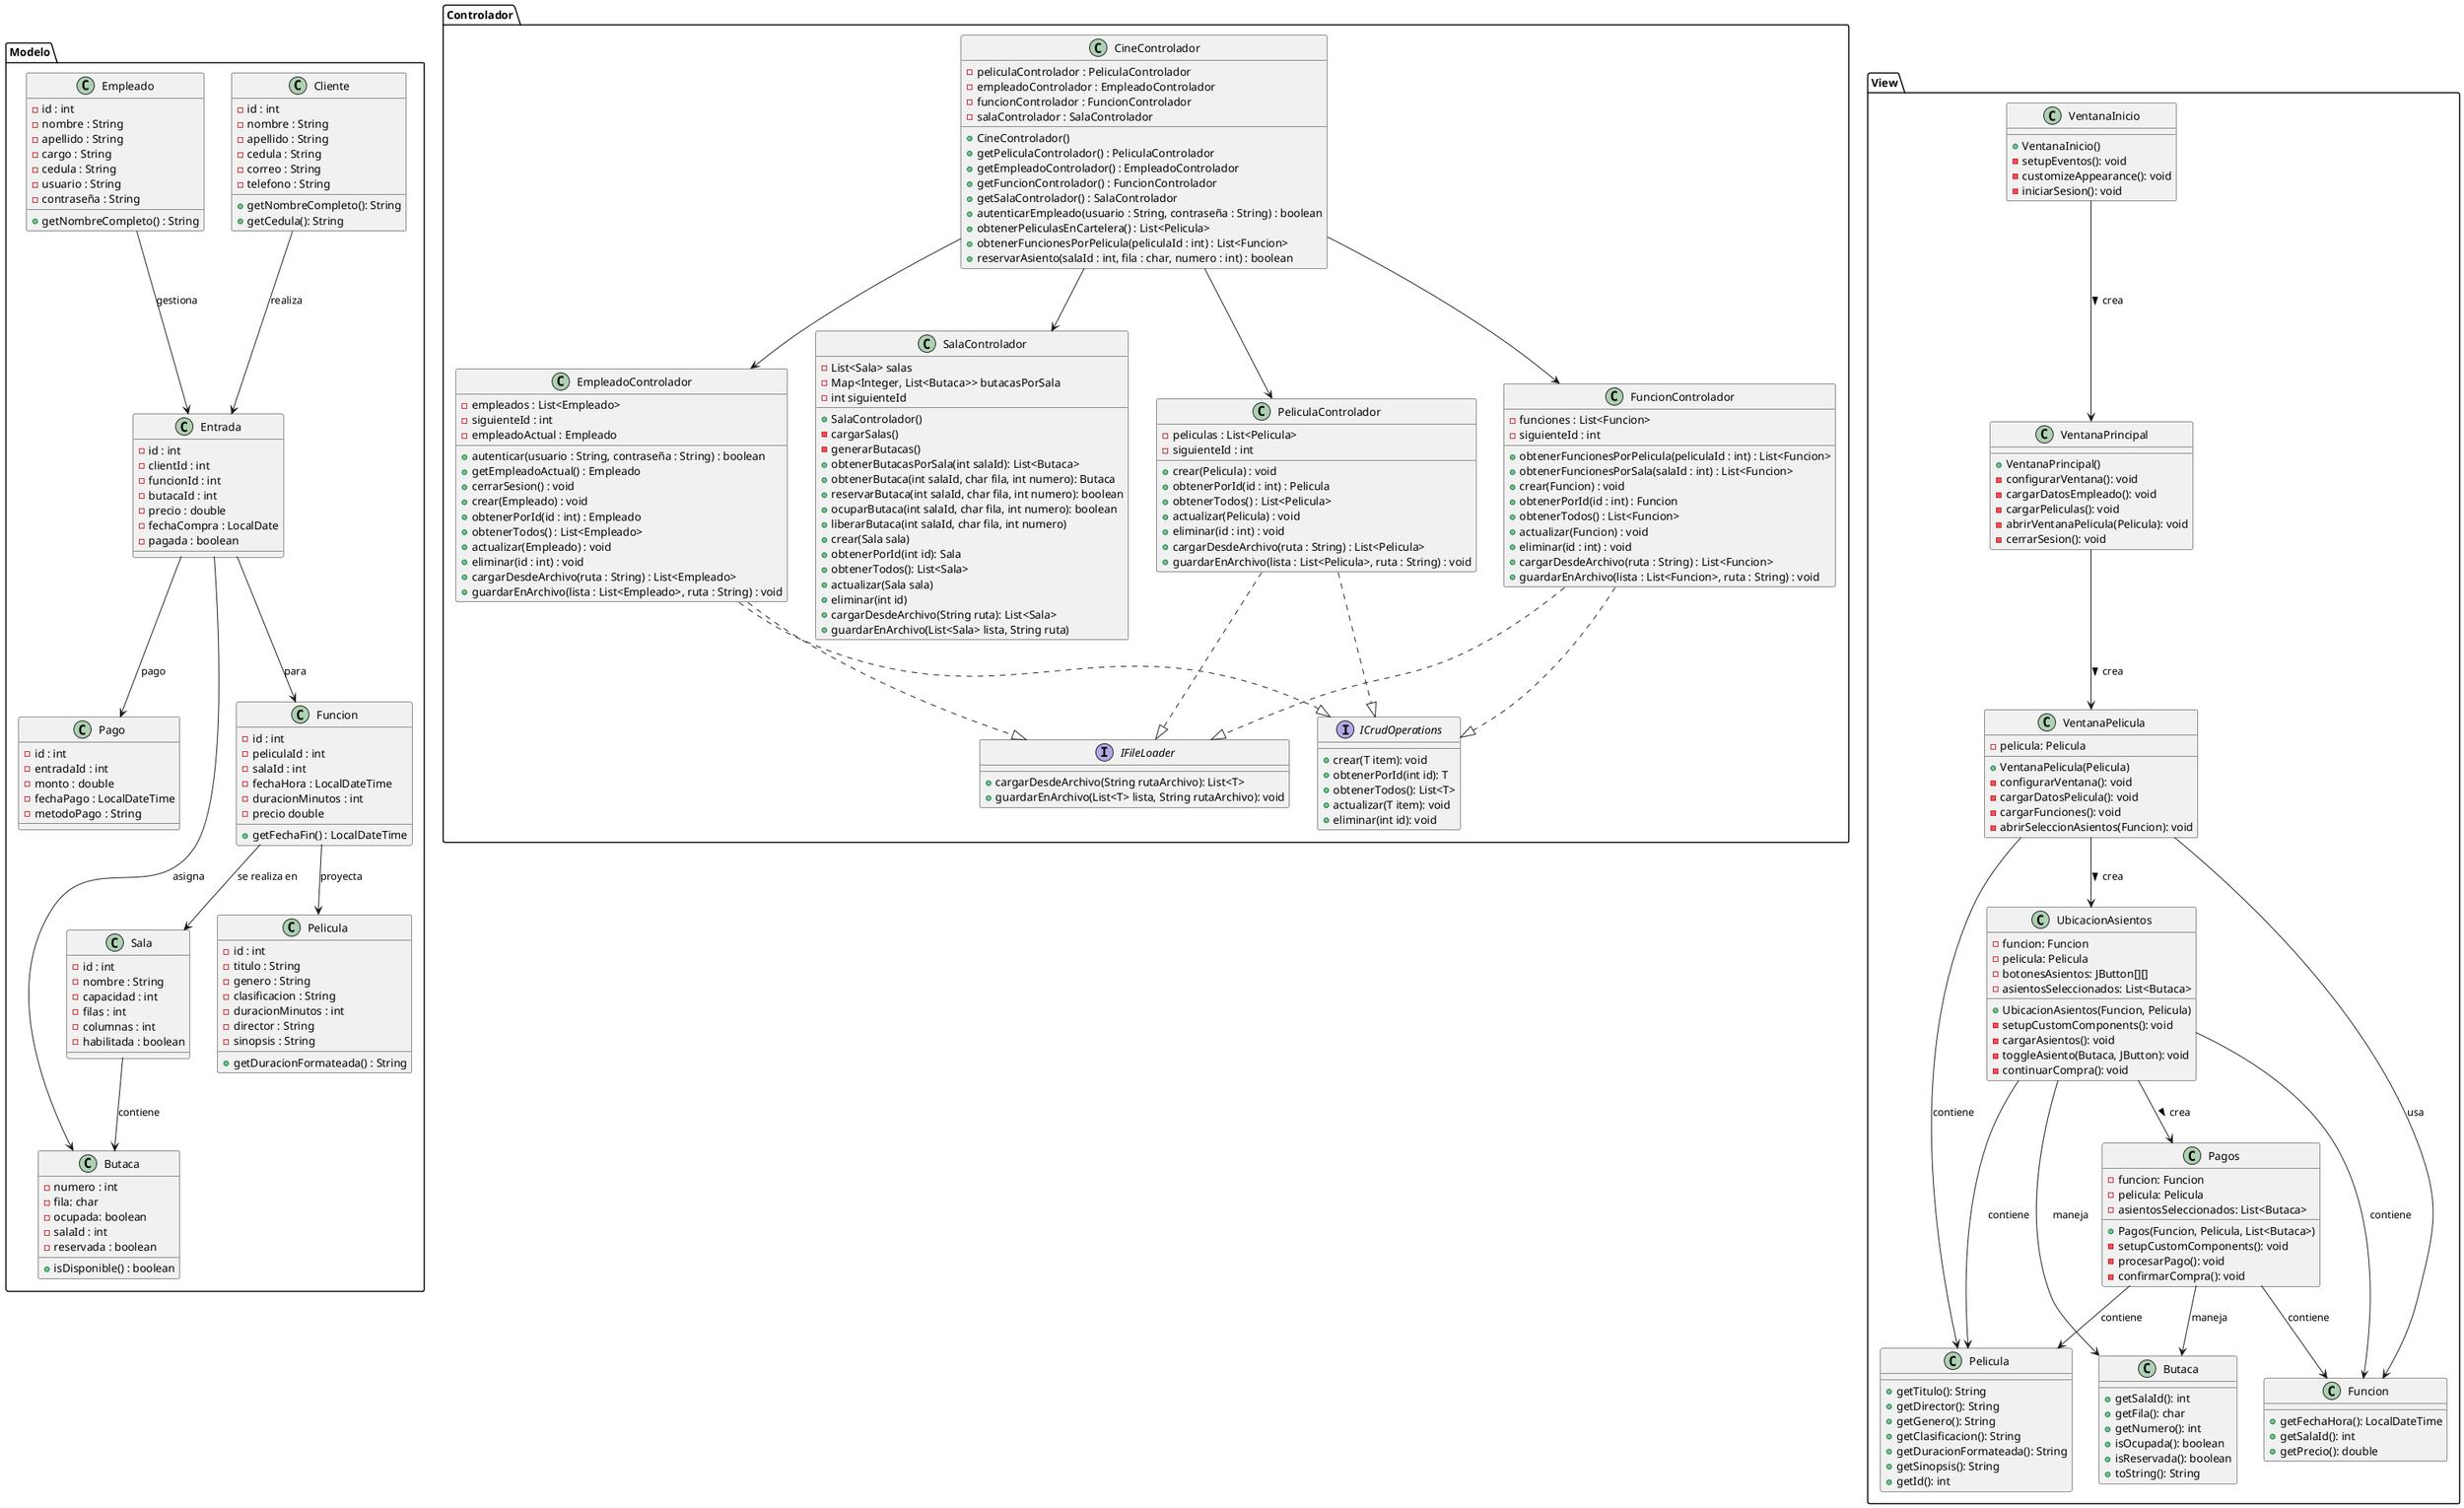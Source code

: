 @startuml

package Modelo {
  class Butaca {
    - numero : int
    - fila: char
    - ocupada: boolean
    - salaId : int
    - reservada : boolean

    + isDisponible() : boolean
  }

  class Cliente {
    - id : int
    - nombre : String
    - apellido : String
    - cedula : String
    - correo : String
    - telefono : String

    + getNombreCompleto(): String
    + getCedula(): String
  }

  class Empleado {
    - id : int
    - nombre : String
    - apellido : String
    - cargo : String
    - cedula : String
    - usuario : String
    - contraseña : String

    +getNombreCompleto() : String
  }

  class Entrada {
    - id : int
    - clientId : int
    - funcionId : int
    - butacaId : int
    - precio : double
    - fechaCompra : LocalDate
    - pagada : boolean
  }

  class Funcion {
    - id : int
    - peliculaId : int
    - salaId : int
    - fechaHora : LocalDateTime
    - duracionMinutos : int
    - precio double

    + getFechaFin() : LocalDateTime
  }

  class Pago {
   - id : int
   - entradaId : int
   - monto : double
   - fechaPago : LocalDateTime
   - metodoPago : String
  }

  class Pelicula {
    - id : int
    - titulo : String
    - genero : String
    - clasificacion : String
    - duracionMinutos : int
    - director : String
    - sinopsis : String

    + getDuracionFormateada() : String
  }

  class Sala {
    - id : int
    - nombre : String
    - capacidad : int
    - filas : int
    - columnas : int
    - habilitada : boolean
  }

  Cliente --> Entrada : realiza
  Empleado --> Entrada : gestiona
  Entrada --> Funcion : para
  Entrada --> Butaca : asigna
  Entrada --> Pago : pago

  Funcion --> Pelicula : proyecta
  Funcion --> Sala : se realiza en
  Sala --> Butaca : contiene
}

package Controlador {
    class CineControlador {
    - peliculaControlador : PeliculaControlador
    - empleadoControlador : EmpleadoControlador
    - funcionControlador : FuncionControlador
    - salaControlador : SalaControlador

    + CineControlador()
    + getPeliculaControlador() : PeliculaControlador
    + getEmpleadoControlador() : EmpleadoControlador
    + getFuncionControlador() : FuncionControlador
    + getSalaControlador() : SalaControlador
    + autenticarEmpleado(usuario : String, contraseña : String) : boolean
    + obtenerPeliculasEnCartelera() : List<Pelicula>
    + obtenerFuncionesPorPelicula(peliculaId : int) : List<Funcion>
    + reservarAsiento(salaId : int, fila : char, numero : int) : boolean
    }

    class EmpleadoControlador {
    - empleados : List<Empleado>
    - siguienteId : int
    - empleadoActual : Empleado

    + autenticar(usuario : String, contraseña : String) : boolean
    + getEmpleadoActual() : Empleado
    + cerrarSesion() : void
    + crear(Empleado) : void
    + obtenerPorId(id : int) : Empleado
    + obtenerTodos() : List<Empleado>
    + actualizar(Empleado) : void
    + eliminar(id : int) : void
    + cargarDesdeArchivo(ruta : String) : List<Empleado>
    + guardarEnArchivo(lista : List<Empleado>, ruta : String) : void
    }

    class FuncionControlador {
    - funciones : List<Funcion>
    - siguienteId : int

    + obtenerFuncionesPorPelicula(peliculaId : int) : List<Funcion>
    + obtenerFuncionesPorSala(salaId : int) : List<Funcion>
    + crear(Funcion) : void
    + obtenerPorId(id : int) : Funcion
    + obtenerTodos() : List<Funcion>
    + actualizar(Funcion) : void
    + eliminar(id : int) : void
    + cargarDesdeArchivo(ruta : String) : List<Funcion>
    + guardarEnArchivo(lista : List<Funcion>, ruta : String) : void
    }

    class PeliculaControlador {
    - peliculas : List<Pelicula>
    - siguienteId : int

    + crear(Pelicula) : void
    + obtenerPorId(id : int) : Pelicula
    + obtenerTodos() : List<Pelicula>
    + actualizar(Pelicula) : void
    + eliminar(id : int) : void
    + cargarDesdeArchivo(ruta : String) : List<Pelicula>
    + guardarEnArchivo(lista : List<Pelicula>, ruta : String) : void
    }

    class SalaControlador{
    -List<Sala> salas
    -Map<Integer, List<Butaca>> butacasPorSala
    -int siguienteId

    + SalaControlador()
    - cargarSalas()
    - generarButacas()
    + obtenerButacasPorSala(int salaId): List<Butaca>
    + obtenerButaca(int salaId, char fila, int numero): Butaca
    + reservarButaca(int salaId, char fila, int numero): boolean
    + ocuparButaca(int salaId, char fila, int numero): boolean
    + liberarButaca(int salaId, char fila, int numero)
    + crear(Sala sala)
    + obtenerPorId(int id): Sala
    + obtenerTodos(): List<Sala>
    + actualizar(Sala sala)
    + eliminar(int id)
    + cargarDesdeArchivo(String ruta): List<Sala>
    + guardarEnArchivo(List<Sala> lista, String ruta)
    }

    interface ICrudOperations {
    + crear(T item): void
    + obtenerPorId(int id): T
    + obtenerTodos(): List<T>
    + actualizar(T item): void
    + eliminar(int id): void
    }

    interface IFileLoader {
    + cargarDesdeArchivo(String rutaArchivo): List<T>
    + guardarEnArchivo(List<T> lista, String rutaArchivo): void
    }

    CineControlador --> EmpleadoControlador
        CineControlador --> FuncionControlador
        CineControlador --> PeliculaControlador
        CineControlador --> SalaControlador

        EmpleadoControlador ..|> ICrudOperations
        EmpleadoControlador ..|> IFileLoader

        FuncionControlador ..|> ICrudOperations
        FuncionControlador ..|> IFileLoader

        PeliculaControlador ..|> ICrudOperations
        PeliculaControlador ..|> IFileLoader
   }

   package View {
    class Pagos {
      -funcion: Funcion
      -pelicula: Pelicula
      -asientosSeleccionados: List<Butaca>
      +Pagos(Funcion, Pelicula, List<Butaca>)
      -setupCustomComponents(): void
      -procesarPago(): void
      -confirmarCompra(): void
    }

    class UbicacionAsientos {
      -funcion: Funcion
      -pelicula: Pelicula
      -botonesAsientos: JButton[][]
      -asientosSeleccionados: List<Butaca>
      +UbicacionAsientos(Funcion, Pelicula)
      -setupCustomComponents(): void
      -cargarAsientos(): void
      -toggleAsiento(Butaca, JButton): void
      -continuarCompra(): void
    }
    class VentanaInicio {
      +VentanaInicio()
      -setupEventos(): void
      -customizeAppearance(): void
      -iniciarSesion(): void
    }

    class VentanaPelicula {
      -pelicula: Pelicula
      +VentanaPelicula(Pelicula)
      -configurarVentana(): void
      -cargarDatosPelicula(): void
      -cargarFunciones(): void
      -abrirSeleccionAsientos(Funcion): void
    }

    class VentanaPrincipal {
      +VentanaPrincipal()
      -configurarVentana(): void
      -cargarDatosEmpleado(): void
      -cargarPeliculas(): void
      -abrirVentanaPelicula(Pelicula): void
      -cerrarSesion(): void
    }

    class Funcion {
      +getFechaHora(): LocalDateTime
      +getSalaId(): int
      +getPrecio(): double
    }
    class Pelicula {
      +getTitulo(): String
      +getDirector(): String
      +getGenero(): String
      +getClasificacion(): String
      +getDuracionFormateada(): String
      +getSinopsis(): String
      +getId(): int
    }

    class Butaca {
      +getSalaId(): int
      +getFila(): char
      +getNumero(): int
      +isOcupada(): boolean
      +isReservada(): boolean
      +toString(): String
    }

    VentanaInicio --> VentanaPrincipal: crea >
    VentanaPrincipal --> VentanaPelicula: crea >
    VentanaPelicula --> UbicacionAsientos: crea >
    UbicacionAsientos --> Pagos: crea >


    VentanaPelicula --> Pelicula: contiene
    VentanaPelicula --> Funcion: usa
    UbicacionAsientos --> Funcion: contiene
    UbicacionAsientos --> Pelicula: contiene
    UbicacionAsientos --> Butaca: maneja
    Pagos --> Funcion: contiene
    Pagos --> Pelicula: contiene
    Pagos --> Butaca: maneja

}

@enduml